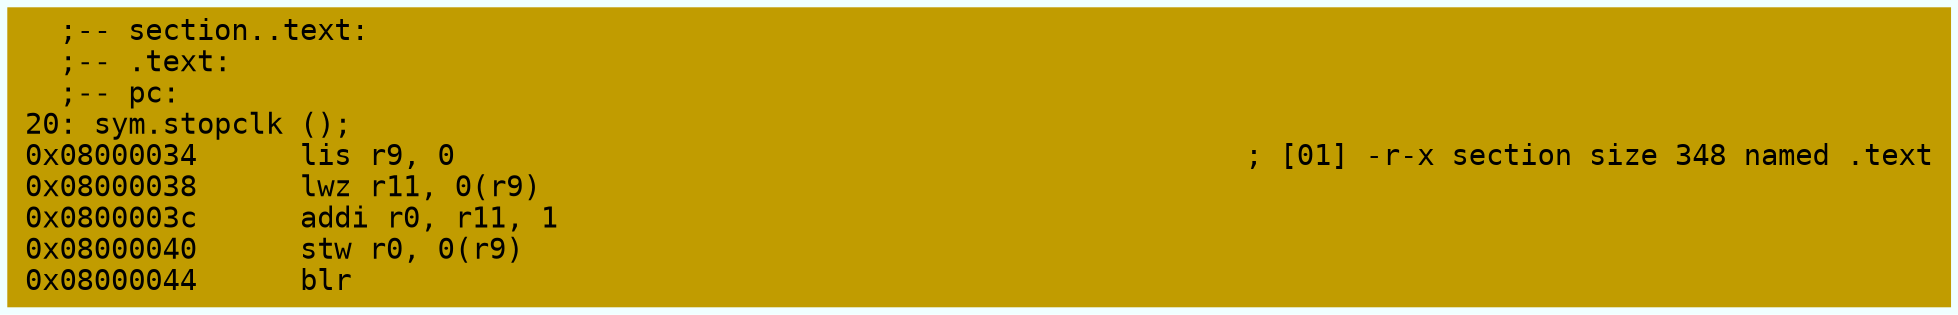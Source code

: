 digraph code {
	graph [bgcolor=azure fontsize=8 fontname="Courier" splines="ortho"];
	node [fillcolor=gray style=filled shape=box];
	edge [arrowhead="normal"];
	"0x08000034" [URL="sym.stopclk/0x08000034", fillcolor="#c19c00",color="#c19c00", fontname="Courier",label="  ;-- section..text:\l  ;-- .text:\l  ;-- pc:\l20: sym.stopclk ();\l0x08000034      lis r9, 0                                              ; [01] -r-x section size 348 named .text\l0x08000038      lwz r11, 0(r9)\l0x0800003c      addi r0, r11, 1\l0x08000040      stw r0, 0(r9)\l0x08000044      blr\l"]
}
